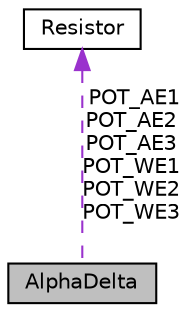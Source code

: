 digraph "AlphaDelta"
{
  edge [fontname="Helvetica",fontsize="10",labelfontname="Helvetica",labelfontsize="10"];
  node [fontname="Helvetica",fontsize="10",shape=record];
  Node1 [label="AlphaDelta",height=0.2,width=0.4,color="black", fillcolor="grey75", style="filled", fontcolor="black"];
  Node2 -> Node1 [dir="back",color="darkorchid3",fontsize="10",style="dashed",label=" POT_AE1\nPOT_AE2\nPOT_AE3\nPOT_WE1\nPOT_WE2\nPOT_WE3" ,fontname="Helvetica"];
  Node2 [label="Resistor",height=0.2,width=0.4,color="black", fillcolor="white", style="filled",URL="$struct_resistor.html"];
}
